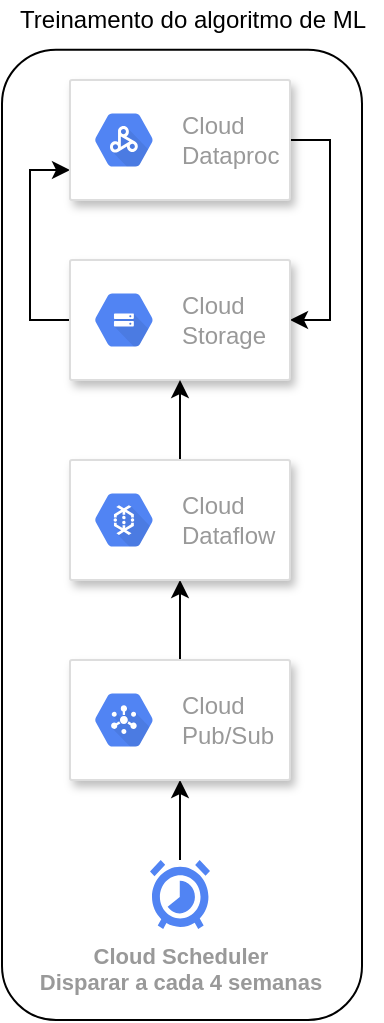<mxfile version="15.6.2" type="device"><diagram id="XCHcHNojJSIbRX-iTMHp" name="Page-1"><mxGraphModel dx="1108" dy="450" grid="1" gridSize="10" guides="1" tooltips="1" connect="1" arrows="1" fold="1" page="1" pageScale="1" pageWidth="827" pageHeight="1169" math="0" shadow="0"><root><mxCell id="0"/><mxCell id="1" parent="0"/><mxCell id="GKqlX-lslx2EmWa6uY5L-40" value="" style="group" parent="1" vertex="1" connectable="0"><mxGeometry x="180" y="130" width="190" height="510" as="geometry"/></mxCell><mxCell id="GKqlX-lslx2EmWa6uY5L-31" value="" style="rounded=1;whiteSpace=wrap;html=1;fillColor=none;" parent="GKqlX-lslx2EmWa6uY5L-40" vertex="1"><mxGeometry y="24.878" width="180" height="485.122" as="geometry"/></mxCell><mxCell id="GKqlX-lslx2EmWa6uY5L-32" value="Treinamento do algoritmo de ML" style="text;html=1;align=center;verticalAlign=middle;resizable=0;points=[];autosize=1;strokeColor=none;fillColor=none;" parent="GKqlX-lslx2EmWa6uY5L-40" vertex="1"><mxGeometry width="190" height="20" as="geometry"/></mxCell><mxCell id="GKqlX-lslx2EmWa6uY5L-20" style="edgeStyle=orthogonalEdgeStyle;rounded=0;orthogonalLoop=1;jettySize=auto;html=1;entryX=1;entryY=0.5;entryDx=0;entryDy=0;exitX=1;exitY=0.5;exitDx=0;exitDy=0;" parent="1" source="GKqlX-lslx2EmWa6uY5L-27" target="GKqlX-lslx2EmWa6uY5L-25" edge="1"><mxGeometry relative="1" as="geometry"><mxPoint x="400" y="182.75" as="sourcePoint"/><mxPoint x="339" y="277.25" as="targetPoint"/></mxGeometry></mxCell><mxCell id="GKqlX-lslx2EmWa6uY5L-19" style="edgeStyle=orthogonalEdgeStyle;rounded=0;orthogonalLoop=1;jettySize=auto;html=1;entryX=0;entryY=0.75;entryDx=0;entryDy=0;exitX=0;exitY=0.5;exitDx=0;exitDy=0;" parent="1" source="GKqlX-lslx2EmWa6uY5L-25" target="GKqlX-lslx2EmWa6uY5L-27" edge="1"><mxGeometry relative="1" as="geometry"><mxPoint x="199" y="277.25" as="sourcePoint"/><mxPoint x="250" y="182.75" as="targetPoint"/></mxGeometry></mxCell><mxCell id="bblyxBslMumLWaY-hgzf-1" style="edgeStyle=orthogonalEdgeStyle;rounded=0;orthogonalLoop=1;jettySize=auto;html=1;" parent="1" source="GKqlX-lslx2EmWa6uY5L-13" target="GKqlX-lslx2EmWa6uY5L-23" edge="1"><mxGeometry relative="1" as="geometry"/></mxCell><mxCell id="GKqlX-lslx2EmWa6uY5L-13" value="Cloud Scheduler&lt;br&gt;Disparar a cada 4 semanas" style="html=1;fillColor=#5184F3;strokeColor=none;verticalAlign=top;labelPosition=center;verticalLabelPosition=bottom;align=center;fontSize=11;fontStyle=1;fontColor=#999999;shape=mxgraph.gcp2.cloud_scheduler" parent="1" vertex="1"><mxGeometry x="254" y="560" width="30" height="34.5" as="geometry"/></mxCell><mxCell id="bblyxBslMumLWaY-hgzf-4" style="edgeStyle=orthogonalEdgeStyle;rounded=0;orthogonalLoop=1;jettySize=auto;html=1;" parent="1" source="GKqlX-lslx2EmWa6uY5L-23" target="bblyxBslMumLWaY-hgzf-2" edge="1"><mxGeometry relative="1" as="geometry"/></mxCell><mxCell id="GKqlX-lslx2EmWa6uY5L-23" value="" style="strokeColor=#dddddd;shadow=1;strokeWidth=1;rounded=1;absoluteArcSize=1;arcSize=2;" parent="1" vertex="1"><mxGeometry x="214" y="460" width="110" height="60" as="geometry"/></mxCell><mxCell id="GKqlX-lslx2EmWa6uY5L-24" value="Cloud&#10;Pub/Sub" style="sketch=0;dashed=0;connectable=0;html=1;fillColor=#5184F3;strokeColor=none;shape=mxgraph.gcp2.hexIcon;prIcon=cloud_pubsub;part=1;labelPosition=right;verticalLabelPosition=middle;align=left;verticalAlign=middle;spacingLeft=5;fontColor=#999999;fontSize=12;" parent="GKqlX-lslx2EmWa6uY5L-23" vertex="1"><mxGeometry y="0.5" width="44" height="39" relative="1" as="geometry"><mxPoint x="5" y="-19.5" as="offset"/></mxGeometry></mxCell><mxCell id="GKqlX-lslx2EmWa6uY5L-25" value="" style="strokeColor=#dddddd;shadow=1;strokeWidth=1;rounded=1;absoluteArcSize=1;arcSize=2;" parent="1" vertex="1"><mxGeometry x="214" y="260" width="110" height="60" as="geometry"/></mxCell><mxCell id="GKqlX-lslx2EmWa6uY5L-26" value="Cloud&#10;Storage" style="sketch=0;dashed=0;connectable=0;html=1;fillColor=#5184F3;strokeColor=none;shape=mxgraph.gcp2.hexIcon;prIcon=cloud_storage;part=1;labelPosition=right;verticalLabelPosition=middle;align=left;verticalAlign=middle;spacingLeft=5;fontColor=#999999;fontSize=12;" parent="GKqlX-lslx2EmWa6uY5L-25" vertex="1"><mxGeometry y="0.5" width="44" height="39" relative="1" as="geometry"><mxPoint x="5" y="-19.5" as="offset"/></mxGeometry></mxCell><mxCell id="GKqlX-lslx2EmWa6uY5L-27" value="" style="strokeColor=#dddddd;shadow=1;strokeWidth=1;rounded=1;absoluteArcSize=1;arcSize=2;" parent="1" vertex="1"><mxGeometry x="214" y="170" width="110" height="60" as="geometry"/></mxCell><mxCell id="GKqlX-lslx2EmWa6uY5L-28" value="Cloud&#10;Dataproc" style="sketch=0;dashed=0;connectable=0;html=1;fillColor=#5184F3;strokeColor=none;shape=mxgraph.gcp2.hexIcon;prIcon=cloud_dataproc;part=1;labelPosition=right;verticalLabelPosition=middle;align=left;verticalAlign=middle;spacingLeft=5;fontColor=#999999;fontSize=12;" parent="GKqlX-lslx2EmWa6uY5L-27" vertex="1"><mxGeometry y="0.5" width="44" height="39" relative="1" as="geometry"><mxPoint x="5" y="-19.5" as="offset"/></mxGeometry></mxCell><mxCell id="bblyxBslMumLWaY-hgzf-5" style="edgeStyle=orthogonalEdgeStyle;rounded=0;orthogonalLoop=1;jettySize=auto;html=1;entryX=0.5;entryY=1;entryDx=0;entryDy=0;" parent="1" source="bblyxBslMumLWaY-hgzf-2" target="GKqlX-lslx2EmWa6uY5L-25" edge="1"><mxGeometry relative="1" as="geometry"/></mxCell><mxCell id="bblyxBslMumLWaY-hgzf-2" value="" style="strokeColor=#dddddd;shadow=1;strokeWidth=1;rounded=1;absoluteArcSize=1;arcSize=2;" parent="1" vertex="1"><mxGeometry x="214" y="360" width="110" height="60" as="geometry"/></mxCell><mxCell id="bblyxBslMumLWaY-hgzf-3" value="Cloud&#10;Dataflow" style="sketch=0;dashed=0;connectable=0;html=1;fillColor=#5184F3;strokeColor=none;shape=mxgraph.gcp2.hexIcon;prIcon=cloud_dataflow;part=1;labelPosition=right;verticalLabelPosition=middle;align=left;verticalAlign=middle;spacingLeft=5;fontColor=#999999;fontSize=12;" parent="bblyxBslMumLWaY-hgzf-2" vertex="1"><mxGeometry y="0.5" width="44" height="39" relative="1" as="geometry"><mxPoint x="5" y="-19.5" as="offset"/></mxGeometry></mxCell></root></mxGraphModel></diagram></mxfile>